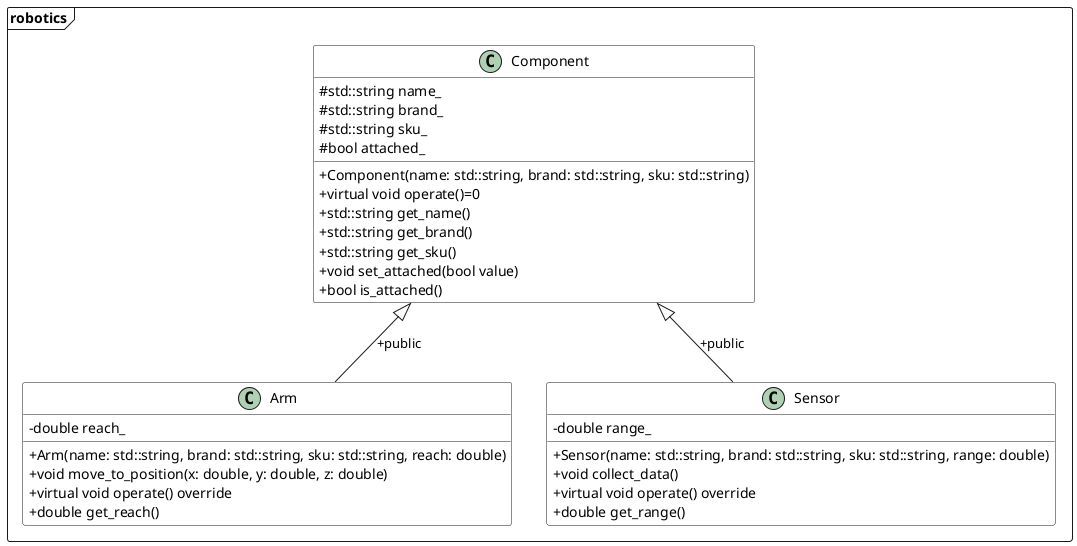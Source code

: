 @startuml
skinparam classAttributeIconSize 0

package robotics <<Frame>>{
class Component #FFFFFF{
    #std::string name_
    #std::string brand_
    #std::string sku_
    #bool attached_
    +Component(name: std::string, brand: std::string, sku: std::string)
    +virtual void operate()=0
    +std::string get_name()
    +std::string get_brand()
    +std::string get_sku()
    +void set_attached(bool value)
    +bool is_attached()
}

class Arm #FFFFFF{
    -double reach_
    +Arm(name: std::string, brand: std::string, sku: std::string, reach: double)
    +void move_to_position(x: double, y: double, z: double)
    +virtual void operate() override
    +double get_reach()
}

class Sensor #FFFFFF{
    -double range_
    +Sensor(name: std::string, brand: std::string, sku: std::string, range: double)
    +void collect_data()
    +virtual void operate() override
    +double get_range()
}

' Environment "1..*" o- Robot
' Robot "1..*" ..> Task
' Robot "1..*" *.. Component
Component <|-- Arm: +public
Component <|-- Sensor: +public
}

@enduml